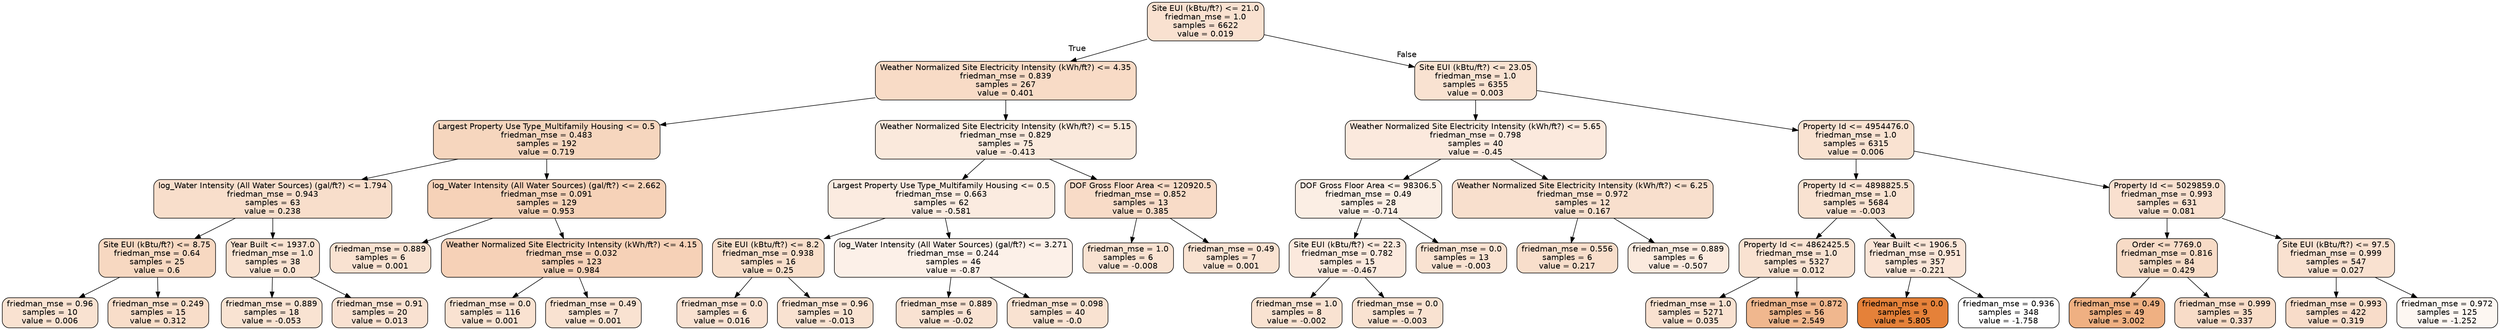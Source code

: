 digraph Tree {
node [shape=box, style="filled, rounded", color="black", fontname="helvetica"] ;
edge [fontname="helvetica"] ;
0 [label="Site EUI (kBtu/ft?) <= 21.0\nfriedman_mse = 1.0\nsamples = 6622\nvalue = 0.019", fillcolor="#f9e1d0"] ;
1 [label="Weather Normalized Site Electricity Intensity (kWh/ft?) <= 4.35\nfriedman_mse = 0.839\nsamples = 267\nvalue = 0.401", fillcolor="#f8dbc6"] ;
0 -> 1 [labeldistance=2.5, labelangle=45, headlabel="True"] ;
2 [label="Largest Property Use Type_Multifamily Housing <= 0.5\nfriedman_mse = 0.483\nsamples = 192\nvalue = 0.719", fillcolor="#f6d6be"] ;
1 -> 2 ;
3 [label="log_Water Intensity (All Water Sources) (gal/ft?) <= 1.794\nfriedman_mse = 0.943\nsamples = 63\nvalue = 0.238", fillcolor="#f8decb"] ;
2 -> 3 ;
4 [label="Site EUI (kBtu/ft?) <= 8.75\nfriedman_mse = 0.64\nsamples = 25\nvalue = 0.6", fillcolor="#f7d8c1"] ;
3 -> 4 ;
5 [label="friedman_mse = 0.96\nsamples = 10\nvalue = 0.006", fillcolor="#f9e2d1"] ;
4 -> 5 ;
6 [label="friedman_mse = 0.249\nsamples = 15\nvalue = 0.312", fillcolor="#f8ddc9"] ;
4 -> 6 ;
7 [label="Year Built <= 1937.0\nfriedman_mse = 1.0\nsamples = 38\nvalue = 0.0", fillcolor="#f9e2d1"] ;
3 -> 7 ;
8 [label="friedman_mse = 0.889\nsamples = 18\nvalue = -0.053", fillcolor="#f9e3d2"] ;
7 -> 8 ;
9 [label="friedman_mse = 0.91\nsamples = 20\nvalue = 0.013", fillcolor="#f9e1d1"] ;
7 -> 9 ;
10 [label="log_Water Intensity (All Water Sources) (gal/ft?) <= 2.662\nfriedman_mse = 0.091\nsamples = 129\nvalue = 0.953", fillcolor="#f6d2b8"] ;
2 -> 10 ;
11 [label="friedman_mse = 0.889\nsamples = 6\nvalue = 0.001", fillcolor="#f9e2d1"] ;
10 -> 11 ;
12 [label="Weather Normalized Site Electricity Intensity (kWh/ft?) <= 4.15\nfriedman_mse = 0.032\nsamples = 123\nvalue = 0.984", fillcolor="#f6d1b7"] ;
10 -> 12 ;
13 [label="friedman_mse = 0.0\nsamples = 116\nvalue = 0.001", fillcolor="#f9e2d1"] ;
12 -> 13 ;
14 [label="friedman_mse = 0.49\nsamples = 7\nvalue = 0.001", fillcolor="#f9e2d1"] ;
12 -> 14 ;
15 [label="Weather Normalized Site Electricity Intensity (kWh/ft?) <= 5.15\nfriedman_mse = 0.829\nsamples = 75\nvalue = -0.413", fillcolor="#fae9dc"] ;
1 -> 15 ;
16 [label="Largest Property Use Type_Multifamily Housing <= 0.5\nfriedman_mse = 0.663\nsamples = 62\nvalue = -0.581", fillcolor="#fbebe0"] ;
15 -> 16 ;
17 [label="Site EUI (kBtu/ft?) <= 8.2\nfriedman_mse = 0.938\nsamples = 16\nvalue = 0.25", fillcolor="#f8deca"] ;
16 -> 17 ;
18 [label="friedman_mse = 0.0\nsamples = 6\nvalue = 0.016", fillcolor="#f9e1d1"] ;
17 -> 18 ;
19 [label="friedman_mse = 0.96\nsamples = 10\nvalue = -0.013", fillcolor="#f9e2d1"] ;
17 -> 19 ;
20 [label="log_Water Intensity (All Water Sources) (gal/ft?) <= 3.271\nfriedman_mse = 0.244\nsamples = 46\nvalue = -0.87", fillcolor="#fcf0e8"] ;
16 -> 20 ;
21 [label="friedman_mse = 0.889\nsamples = 6\nvalue = -0.02", fillcolor="#f9e2d2"] ;
20 -> 21 ;
22 [label="friedman_mse = 0.098\nsamples = 40\nvalue = -0.0", fillcolor="#f9e2d1"] ;
20 -> 22 ;
23 [label="DOF Gross Floor Area <= 120920.5\nfriedman_mse = 0.852\nsamples = 13\nvalue = 0.385", fillcolor="#f8dbc7"] ;
15 -> 23 ;
24 [label="friedman_mse = 1.0\nsamples = 6\nvalue = -0.008", fillcolor="#f9e2d1"] ;
23 -> 24 ;
25 [label="friedman_mse = 0.49\nsamples = 7\nvalue = 0.001", fillcolor="#f9e2d1"] ;
23 -> 25 ;
26 [label="Site EUI (kBtu/ft?) <= 23.05\nfriedman_mse = 1.0\nsamples = 6355\nvalue = 0.003", fillcolor="#f9e2d1"] ;
0 -> 26 [labeldistance=2.5, labelangle=-45, headlabel="False"] ;
27 [label="Weather Normalized Site Electricity Intensity (kWh/ft?) <= 5.65\nfriedman_mse = 0.798\nsamples = 40\nvalue = -0.45", fillcolor="#fbe9dd"] ;
26 -> 27 ;
28 [label="DOF Gross Floor Area <= 98306.5\nfriedman_mse = 0.49\nsamples = 28\nvalue = -0.714", fillcolor="#fbeee4"] ;
27 -> 28 ;
29 [label="Site EUI (kBtu/ft?) <= 22.3\nfriedman_mse = 0.782\nsamples = 15\nvalue = -0.467", fillcolor="#fbe9dd"] ;
28 -> 29 ;
30 [label="friedman_mse = 1.0\nsamples = 8\nvalue = -0.002", fillcolor="#f9e2d1"] ;
29 -> 30 ;
31 [label="friedman_mse = 0.0\nsamples = 7\nvalue = -0.003", fillcolor="#f9e2d1"] ;
29 -> 31 ;
32 [label="friedman_mse = 0.0\nsamples = 13\nvalue = -0.003", fillcolor="#f9e2d1"] ;
28 -> 32 ;
33 [label="Weather Normalized Site Electricity Intensity (kWh/ft?) <= 6.25\nfriedman_mse = 0.972\nsamples = 12\nvalue = 0.167", fillcolor="#f8dfcd"] ;
27 -> 33 ;
34 [label="friedman_mse = 0.556\nsamples = 6\nvalue = 0.217", fillcolor="#f8decb"] ;
33 -> 34 ;
35 [label="friedman_mse = 0.889\nsamples = 6\nvalue = -0.507", fillcolor="#fbeade"] ;
33 -> 35 ;
36 [label="Property Id <= 4954476.0\nfriedman_mse = 1.0\nsamples = 6315\nvalue = 0.006", fillcolor="#f9e2d1"] ;
26 -> 36 ;
37 [label="Property Id <= 4898825.5\nfriedman_mse = 1.0\nsamples = 5684\nvalue = -0.003", fillcolor="#f9e2d1"] ;
36 -> 37 ;
38 [label="Property Id <= 4862425.5\nfriedman_mse = 1.0\nsamples = 5327\nvalue = 0.012", fillcolor="#f9e2d1"] ;
37 -> 38 ;
39 [label="friedman_mse = 1.0\nsamples = 5271\nvalue = 0.035", fillcolor="#f9e1d0"] ;
38 -> 39 ;
40 [label="friedman_mse = 0.872\nsamples = 56\nvalue = 2.549", fillcolor="#f0b78e"] ;
38 -> 40 ;
41 [label="Year Built <= 1906.5\nfriedman_mse = 0.951\nsamples = 357\nvalue = -0.221", fillcolor="#fae5d7"] ;
37 -> 41 ;
42 [label="friedman_mse = 0.0\nsamples = 9\nvalue = 5.805", fillcolor="#e58139"] ;
41 -> 42 ;
43 [label="friedman_mse = 0.936\nsamples = 348\nvalue = -1.758", fillcolor="#ffffff"] ;
41 -> 43 ;
44 [label="Property Id <= 5029859.0\nfriedman_mse = 0.993\nsamples = 631\nvalue = 0.081", fillcolor="#f9e0cf"] ;
36 -> 44 ;
45 [label="Order <= 7769.0\nfriedman_mse = 0.816\nsamples = 84\nvalue = 0.429", fillcolor="#f7dbc6"] ;
44 -> 45 ;
46 [label="friedman_mse = 0.49\nsamples = 49\nvalue = 3.002", fillcolor="#efb082"] ;
45 -> 46 ;
47 [label="friedman_mse = 0.999\nsamples = 35\nvalue = 0.337", fillcolor="#f8dcc8"] ;
45 -> 47 ;
48 [label="Site EUI (kBtu/ft?) <= 97.5\nfriedman_mse = 0.999\nsamples = 547\nvalue = 0.027", fillcolor="#f9e1d0"] ;
44 -> 48 ;
49 [label="friedman_mse = 0.993\nsamples = 422\nvalue = 0.319", fillcolor="#f8dcc9"] ;
48 -> 49 ;
50 [label="friedman_mse = 0.972\nsamples = 125\nvalue = -1.252", fillcolor="#fdf7f2"] ;
48 -> 50 ;
}